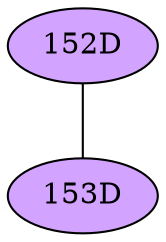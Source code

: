 // The Round Table
graph {
	"152D" [fillcolor="#D3A4FF" style=radial]
	"153D" [fillcolor="#D3A4FF" style=radial]
	"152D" -- "153D" [penwidth=1]
}
